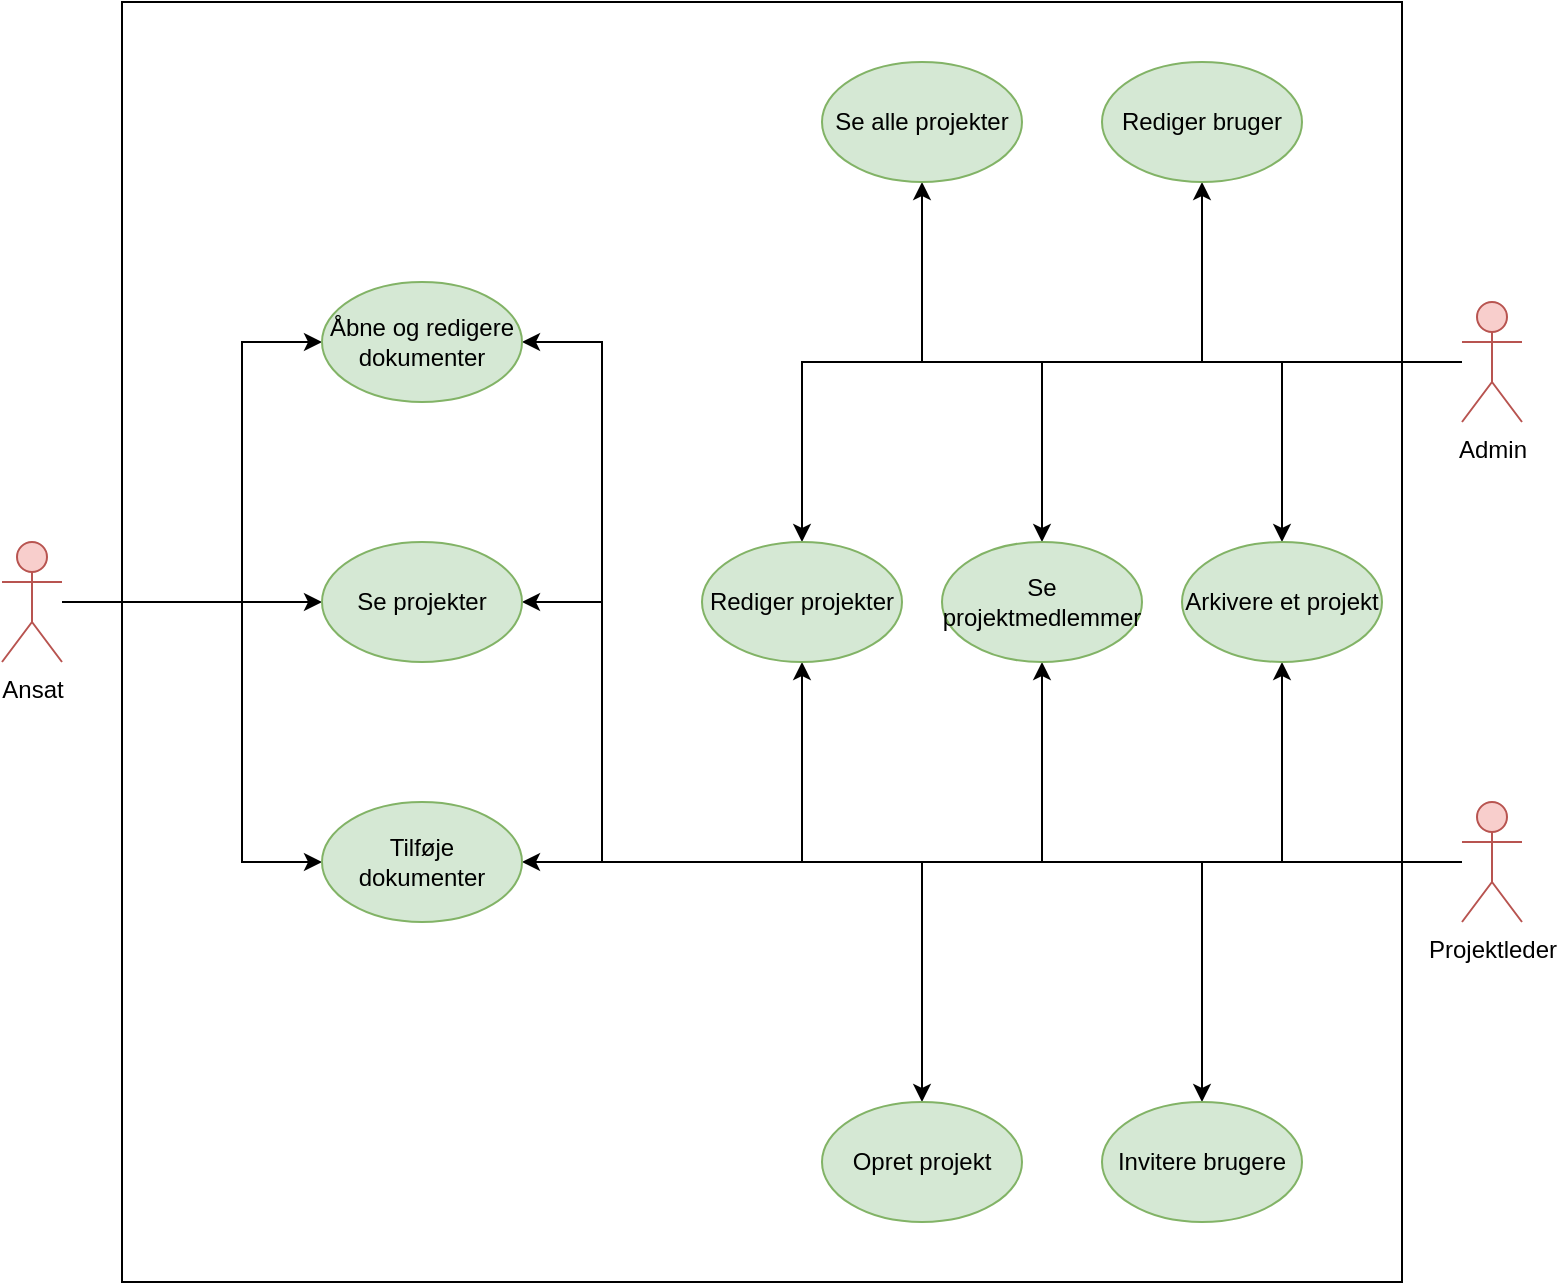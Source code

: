 <mxfile version="20.5.3" type="device"><diagram id="Erl4tb__-dO_w4ZjRf7P" name="Side-1"><mxGraphModel dx="1422" dy="794" grid="1" gridSize="10" guides="1" tooltips="1" connect="1" arrows="1" fold="1" page="1" pageScale="1" pageWidth="827" pageHeight="1169" math="0" shadow="0"><root><mxCell id="0"/><mxCell id="1" parent="0"/><mxCell id="_xPC1rm1K9uNYGKzQgXS-2" value="" style="whiteSpace=wrap;html=1;aspect=fixed;" vertex="1" parent="1"><mxGeometry x="100" y="80" width="640" height="640" as="geometry"/></mxCell><mxCell id="_xPC1rm1K9uNYGKzQgXS-23" style="edgeStyle=orthogonalEdgeStyle;rounded=0;orthogonalLoop=1;jettySize=auto;html=1;" edge="1" parent="1" source="_xPC1rm1K9uNYGKzQgXS-4" target="_xPC1rm1K9uNYGKzQgXS-11"><mxGeometry relative="1" as="geometry"/></mxCell><mxCell id="_xPC1rm1K9uNYGKzQgXS-24" style="edgeStyle=orthogonalEdgeStyle;rounded=0;orthogonalLoop=1;jettySize=auto;html=1;" edge="1" parent="1" source="_xPC1rm1K9uNYGKzQgXS-4" target="_xPC1rm1K9uNYGKzQgXS-18"><mxGeometry relative="1" as="geometry"/></mxCell><mxCell id="_xPC1rm1K9uNYGKzQgXS-31" style="edgeStyle=orthogonalEdgeStyle;rounded=0;orthogonalLoop=1;jettySize=auto;html=1;" edge="1" parent="1" source="_xPC1rm1K9uNYGKzQgXS-4" target="_xPC1rm1K9uNYGKzQgXS-16"><mxGeometry relative="1" as="geometry"/></mxCell><mxCell id="_xPC1rm1K9uNYGKzQgXS-32" style="edgeStyle=orthogonalEdgeStyle;rounded=0;orthogonalLoop=1;jettySize=auto;html=1;" edge="1" parent="1" source="_xPC1rm1K9uNYGKzQgXS-4" target="_xPC1rm1K9uNYGKzQgXS-13"><mxGeometry relative="1" as="geometry"/></mxCell><mxCell id="_xPC1rm1K9uNYGKzQgXS-49" style="edgeStyle=orthogonalEdgeStyle;rounded=0;orthogonalLoop=1;jettySize=auto;html=1;" edge="1" parent="1" source="_xPC1rm1K9uNYGKzQgXS-4" target="_xPC1rm1K9uNYGKzQgXS-12"><mxGeometry relative="1" as="geometry"><Array as="points"><mxPoint x="440" y="260"/></Array></mxGeometry></mxCell><mxCell id="_xPC1rm1K9uNYGKzQgXS-4" value="Admin" style="shape=umlActor;verticalLabelPosition=bottom;verticalAlign=top;html=1;outlineConnect=0;fillColor=#f8cecc;strokeColor=#b85450;" vertex="1" parent="1"><mxGeometry x="770" y="230" width="30" height="60" as="geometry"/></mxCell><mxCell id="_xPC1rm1K9uNYGKzQgXS-40" style="edgeStyle=orthogonalEdgeStyle;rounded=0;orthogonalLoop=1;jettySize=auto;html=1;" edge="1" parent="1" source="_xPC1rm1K9uNYGKzQgXS-5" target="_xPC1rm1K9uNYGKzQgXS-15"><mxGeometry relative="1" as="geometry"><Array as="points"><mxPoint x="160" y="380"/><mxPoint x="160" y="250"/></Array></mxGeometry></mxCell><mxCell id="_xPC1rm1K9uNYGKzQgXS-42" style="edgeStyle=orthogonalEdgeStyle;rounded=0;orthogonalLoop=1;jettySize=auto;html=1;entryX=0;entryY=0.5;entryDx=0;entryDy=0;" edge="1" parent="1" source="_xPC1rm1K9uNYGKzQgXS-5" target="_xPC1rm1K9uNYGKzQgXS-17"><mxGeometry relative="1" as="geometry"><Array as="points"><mxPoint x="160" y="380"/><mxPoint x="160" y="510"/></Array></mxGeometry></mxCell><mxCell id="_xPC1rm1K9uNYGKzQgXS-56" style="edgeStyle=orthogonalEdgeStyle;rounded=0;orthogonalLoop=1;jettySize=auto;html=1;" edge="1" parent="1" source="_xPC1rm1K9uNYGKzQgXS-5" target="_xPC1rm1K9uNYGKzQgXS-19"><mxGeometry relative="1" as="geometry"/></mxCell><mxCell id="_xPC1rm1K9uNYGKzQgXS-5" value="Ansat" style="shape=umlActor;verticalLabelPosition=bottom;verticalAlign=top;html=1;outlineConnect=0;fillColor=#f8cecc;strokeColor=#b85450;" vertex="1" parent="1"><mxGeometry x="40" y="350" width="30" height="60" as="geometry"/></mxCell><mxCell id="_xPC1rm1K9uNYGKzQgXS-25" style="edgeStyle=orthogonalEdgeStyle;rounded=0;orthogonalLoop=1;jettySize=auto;html=1;" edge="1" parent="1" source="_xPC1rm1K9uNYGKzQgXS-6" target="_xPC1rm1K9uNYGKzQgXS-20"><mxGeometry relative="1" as="geometry"/></mxCell><mxCell id="_xPC1rm1K9uNYGKzQgXS-26" style="edgeStyle=orthogonalEdgeStyle;rounded=0;orthogonalLoop=1;jettySize=auto;html=1;" edge="1" parent="1" source="_xPC1rm1K9uNYGKzQgXS-6" target="_xPC1rm1K9uNYGKzQgXS-14"><mxGeometry relative="1" as="geometry"/></mxCell><mxCell id="_xPC1rm1K9uNYGKzQgXS-27" style="edgeStyle=orthogonalEdgeStyle;rounded=0;orthogonalLoop=1;jettySize=auto;html=1;" edge="1" parent="1" source="_xPC1rm1K9uNYGKzQgXS-6" target="_xPC1rm1K9uNYGKzQgXS-13"><mxGeometry relative="1" as="geometry"/></mxCell><mxCell id="_xPC1rm1K9uNYGKzQgXS-30" style="edgeStyle=orthogonalEdgeStyle;rounded=0;orthogonalLoop=1;jettySize=auto;html=1;" edge="1" parent="1" source="_xPC1rm1K9uNYGKzQgXS-6" target="_xPC1rm1K9uNYGKzQgXS-16"><mxGeometry relative="1" as="geometry"/></mxCell><mxCell id="_xPC1rm1K9uNYGKzQgXS-50" style="edgeStyle=orthogonalEdgeStyle;rounded=0;orthogonalLoop=1;jettySize=auto;html=1;" edge="1" parent="1" source="_xPC1rm1K9uNYGKzQgXS-6" target="_xPC1rm1K9uNYGKzQgXS-12"><mxGeometry relative="1" as="geometry"><Array as="points"><mxPoint x="440" y="510"/></Array></mxGeometry></mxCell><mxCell id="_xPC1rm1K9uNYGKzQgXS-57" style="edgeStyle=orthogonalEdgeStyle;rounded=0;orthogonalLoop=1;jettySize=auto;html=1;" edge="1" parent="1" source="_xPC1rm1K9uNYGKzQgXS-6" target="_xPC1rm1K9uNYGKzQgXS-17"><mxGeometry relative="1" as="geometry"><Array as="points"><mxPoint x="310" y="510"/><mxPoint x="310" y="510"/></Array></mxGeometry></mxCell><mxCell id="_xPC1rm1K9uNYGKzQgXS-58" style="edgeStyle=orthogonalEdgeStyle;rounded=0;orthogonalLoop=1;jettySize=auto;html=1;entryX=1;entryY=0.5;entryDx=0;entryDy=0;" edge="1" parent="1" source="_xPC1rm1K9uNYGKzQgXS-6" target="_xPC1rm1K9uNYGKzQgXS-19"><mxGeometry relative="1" as="geometry"><Array as="points"><mxPoint x="340" y="510"/><mxPoint x="340" y="380"/></Array></mxGeometry></mxCell><mxCell id="_xPC1rm1K9uNYGKzQgXS-59" style="edgeStyle=orthogonalEdgeStyle;rounded=0;orthogonalLoop=1;jettySize=auto;html=1;entryX=1;entryY=0.5;entryDx=0;entryDy=0;" edge="1" parent="1" source="_xPC1rm1K9uNYGKzQgXS-6" target="_xPC1rm1K9uNYGKzQgXS-15"><mxGeometry relative="1" as="geometry"><Array as="points"><mxPoint x="340" y="510"/><mxPoint x="340" y="250"/></Array></mxGeometry></mxCell><mxCell id="_xPC1rm1K9uNYGKzQgXS-6" value="Projektleder" style="shape=umlActor;verticalLabelPosition=bottom;verticalAlign=top;html=1;outlineConnect=0;fillColor=#f8cecc;strokeColor=#b85450;" vertex="1" parent="1"><mxGeometry x="770" y="480" width="30" height="60" as="geometry"/></mxCell><mxCell id="_xPC1rm1K9uNYGKzQgXS-11" value="Se alle projekter" style="ellipse;whiteSpace=wrap;html=1;fillColor=#d5e8d4;strokeColor=#82b366;" vertex="1" parent="1"><mxGeometry x="450" y="110" width="100" height="60" as="geometry"/></mxCell><mxCell id="_xPC1rm1K9uNYGKzQgXS-12" value="Rediger projekter" style="ellipse;whiteSpace=wrap;html=1;fillColor=#d5e8d4;strokeColor=#82b366;" vertex="1" parent="1"><mxGeometry x="390" y="350" width="100" height="60" as="geometry"/></mxCell><mxCell id="_xPC1rm1K9uNYGKzQgXS-13" value="Arkivere et projekt" style="ellipse;whiteSpace=wrap;html=1;fillColor=#d5e8d4;strokeColor=#82b366;" vertex="1" parent="1"><mxGeometry x="630" y="350" width="100" height="60" as="geometry"/></mxCell><mxCell id="_xPC1rm1K9uNYGKzQgXS-14" value="Invitere brugere" style="ellipse;whiteSpace=wrap;html=1;fillColor=#d5e8d4;strokeColor=#82b366;" vertex="1" parent="1"><mxGeometry x="590" y="630" width="100" height="60" as="geometry"/></mxCell><mxCell id="_xPC1rm1K9uNYGKzQgXS-15" value="Åbne og redigere dokumenter" style="ellipse;whiteSpace=wrap;html=1;fillColor=#d5e8d4;strokeColor=#82b366;" vertex="1" parent="1"><mxGeometry x="200" y="220" width="100" height="60" as="geometry"/></mxCell><mxCell id="_xPC1rm1K9uNYGKzQgXS-16" value="Se projektmedlemmer" style="ellipse;whiteSpace=wrap;html=1;fillColor=#d5e8d4;strokeColor=#82b366;" vertex="1" parent="1"><mxGeometry x="510" y="350" width="100" height="60" as="geometry"/></mxCell><mxCell id="_xPC1rm1K9uNYGKzQgXS-17" value="Tilføje dokumenter" style="ellipse;whiteSpace=wrap;html=1;fillColor=#d5e8d4;strokeColor=#82b366;" vertex="1" parent="1"><mxGeometry x="200" y="480" width="100" height="60" as="geometry"/></mxCell><mxCell id="_xPC1rm1K9uNYGKzQgXS-18" value="Rediger bruger" style="ellipse;whiteSpace=wrap;html=1;fillColor=#d5e8d4;strokeColor=#82b366;" vertex="1" parent="1"><mxGeometry x="590" y="110" width="100" height="60" as="geometry"/></mxCell><mxCell id="_xPC1rm1K9uNYGKzQgXS-19" value="Se projekter" style="ellipse;whiteSpace=wrap;html=1;fillColor=#d5e8d4;strokeColor=#82b366;" vertex="1" parent="1"><mxGeometry x="200" y="350" width="100" height="60" as="geometry"/></mxCell><mxCell id="_xPC1rm1K9uNYGKzQgXS-20" value="Opret projekt" style="ellipse;whiteSpace=wrap;html=1;fillColor=#d5e8d4;strokeColor=#82b366;" vertex="1" parent="1"><mxGeometry x="450" y="630" width="100" height="60" as="geometry"/></mxCell></root></mxGraphModel></diagram></mxfile>